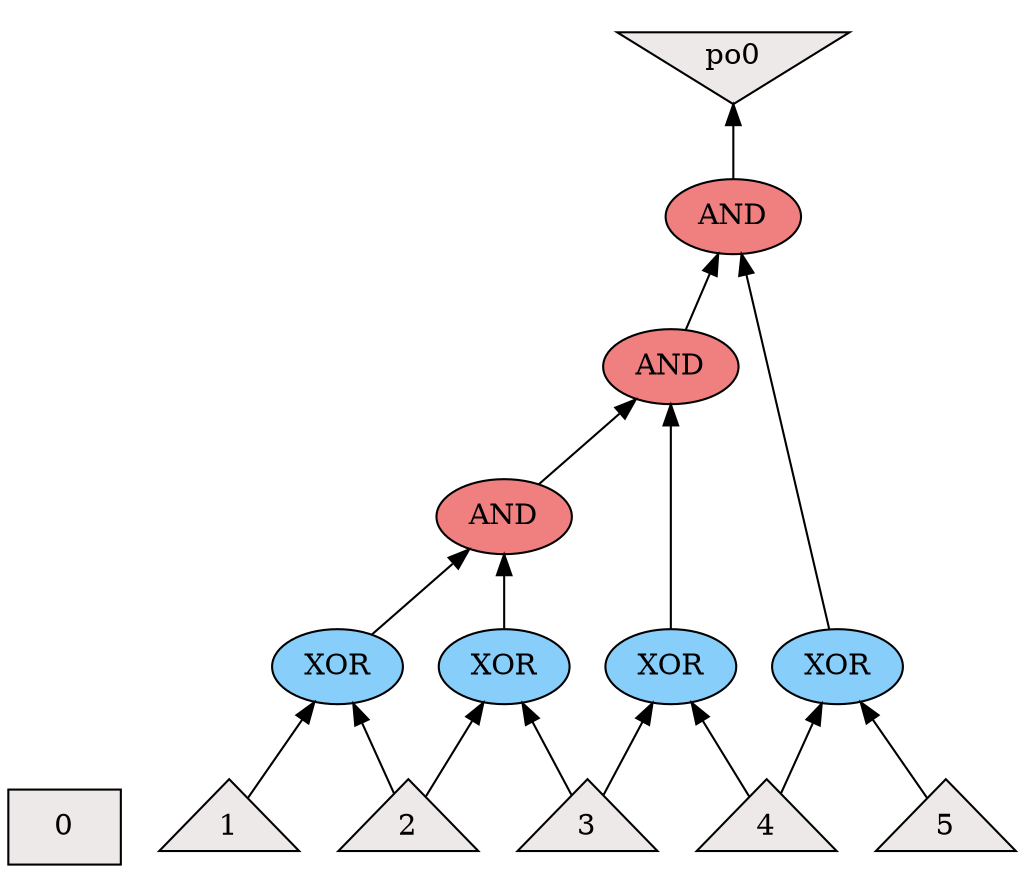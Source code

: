 digraph {
rankdir=BT;
0 [label="0",shape=box,style=filled,fillcolor=snow2]
1 [label="1",shape=triangle,style=filled,fillcolor=snow2]
2 [label="2",shape=triangle,style=filled,fillcolor=snow2]
3 [label="3",shape=triangle,style=filled,fillcolor=snow2]
4 [label="4",shape=triangle,style=filled,fillcolor=snow2]
5 [label="5",shape=triangle,style=filled,fillcolor=snow2]
6 [label="XOR",shape=ellipse,style=filled,fillcolor=lightskyblue]
7 [label="XOR",shape=ellipse,style=filled,fillcolor=lightskyblue]
8 [label="AND",shape=ellipse,style=filled,fillcolor=lightcoral]
9 [label="XOR",shape=ellipse,style=filled,fillcolor=lightskyblue]
10 [label="AND",shape=ellipse,style=filled,fillcolor=lightcoral]
11 [label="XOR",shape=ellipse,style=filled,fillcolor=lightskyblue]
12 [label="AND",shape=ellipse,style=filled,fillcolor=lightcoral]
po0 [shape=invtriangle,style=filled,fillcolor=snow2]
2 -> 6 [style=solid]
1 -> 6 [style=solid]
3 -> 7 [style=solid]
2 -> 7 [style=solid]
6 -> 8 [style=solid]
7 -> 8 [style=solid]
4 -> 9 [style=solid]
3 -> 9 [style=solid]
8 -> 10 [style=solid]
9 -> 10 [style=solid]
5 -> 11 [style=solid]
4 -> 11 [style=solid]
10 -> 12 [style=solid]
11 -> 12 [style=solid]
12 -> po0 [style=solid]
{rank = same; 0; 1; 2; 3; 4; 5; }
{rank = same; 6; 7; 9; 11; }
{rank = same; 8; }
{rank = same; 10; }
{rank = same; 12; }
{rank = same; po0; }
}
